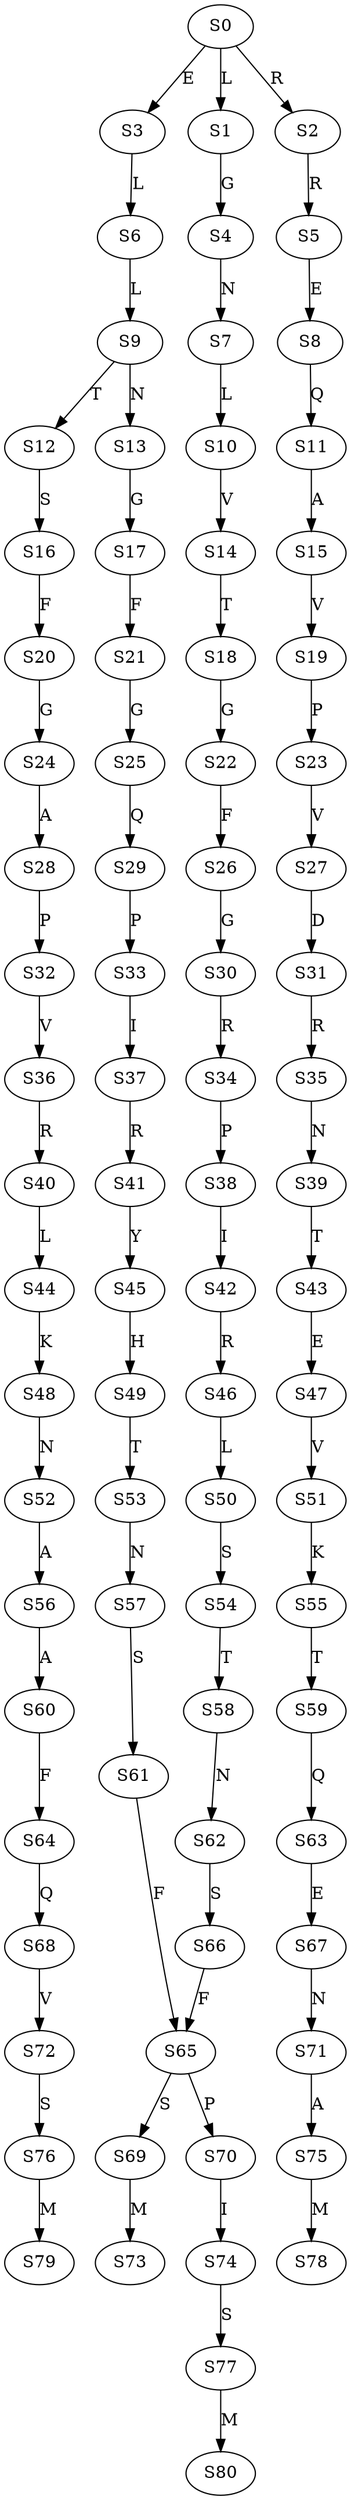 strict digraph  {
	S0 -> S1 [ label = L ];
	S0 -> S2 [ label = R ];
	S0 -> S3 [ label = E ];
	S1 -> S4 [ label = G ];
	S2 -> S5 [ label = R ];
	S3 -> S6 [ label = L ];
	S4 -> S7 [ label = N ];
	S5 -> S8 [ label = E ];
	S6 -> S9 [ label = L ];
	S7 -> S10 [ label = L ];
	S8 -> S11 [ label = Q ];
	S9 -> S12 [ label = T ];
	S9 -> S13 [ label = N ];
	S10 -> S14 [ label = V ];
	S11 -> S15 [ label = A ];
	S12 -> S16 [ label = S ];
	S13 -> S17 [ label = G ];
	S14 -> S18 [ label = T ];
	S15 -> S19 [ label = V ];
	S16 -> S20 [ label = F ];
	S17 -> S21 [ label = F ];
	S18 -> S22 [ label = G ];
	S19 -> S23 [ label = P ];
	S20 -> S24 [ label = G ];
	S21 -> S25 [ label = G ];
	S22 -> S26 [ label = F ];
	S23 -> S27 [ label = V ];
	S24 -> S28 [ label = A ];
	S25 -> S29 [ label = Q ];
	S26 -> S30 [ label = G ];
	S27 -> S31 [ label = D ];
	S28 -> S32 [ label = P ];
	S29 -> S33 [ label = P ];
	S30 -> S34 [ label = R ];
	S31 -> S35 [ label = R ];
	S32 -> S36 [ label = V ];
	S33 -> S37 [ label = I ];
	S34 -> S38 [ label = P ];
	S35 -> S39 [ label = N ];
	S36 -> S40 [ label = R ];
	S37 -> S41 [ label = R ];
	S38 -> S42 [ label = I ];
	S39 -> S43 [ label = T ];
	S40 -> S44 [ label = L ];
	S41 -> S45 [ label = Y ];
	S42 -> S46 [ label = R ];
	S43 -> S47 [ label = E ];
	S44 -> S48 [ label = K ];
	S45 -> S49 [ label = H ];
	S46 -> S50 [ label = L ];
	S47 -> S51 [ label = V ];
	S48 -> S52 [ label = N ];
	S49 -> S53 [ label = T ];
	S50 -> S54 [ label = S ];
	S51 -> S55 [ label = K ];
	S52 -> S56 [ label = A ];
	S53 -> S57 [ label = N ];
	S54 -> S58 [ label = T ];
	S55 -> S59 [ label = T ];
	S56 -> S60 [ label = A ];
	S57 -> S61 [ label = S ];
	S58 -> S62 [ label = N ];
	S59 -> S63 [ label = Q ];
	S60 -> S64 [ label = F ];
	S61 -> S65 [ label = F ];
	S62 -> S66 [ label = S ];
	S63 -> S67 [ label = E ];
	S64 -> S68 [ label = Q ];
	S65 -> S69 [ label = S ];
	S65 -> S70 [ label = P ];
	S66 -> S65 [ label = F ];
	S67 -> S71 [ label = N ];
	S68 -> S72 [ label = V ];
	S69 -> S73 [ label = M ];
	S70 -> S74 [ label = I ];
	S71 -> S75 [ label = A ];
	S72 -> S76 [ label = S ];
	S74 -> S77 [ label = S ];
	S75 -> S78 [ label = M ];
	S76 -> S79 [ label = M ];
	S77 -> S80 [ label = M ];
}
